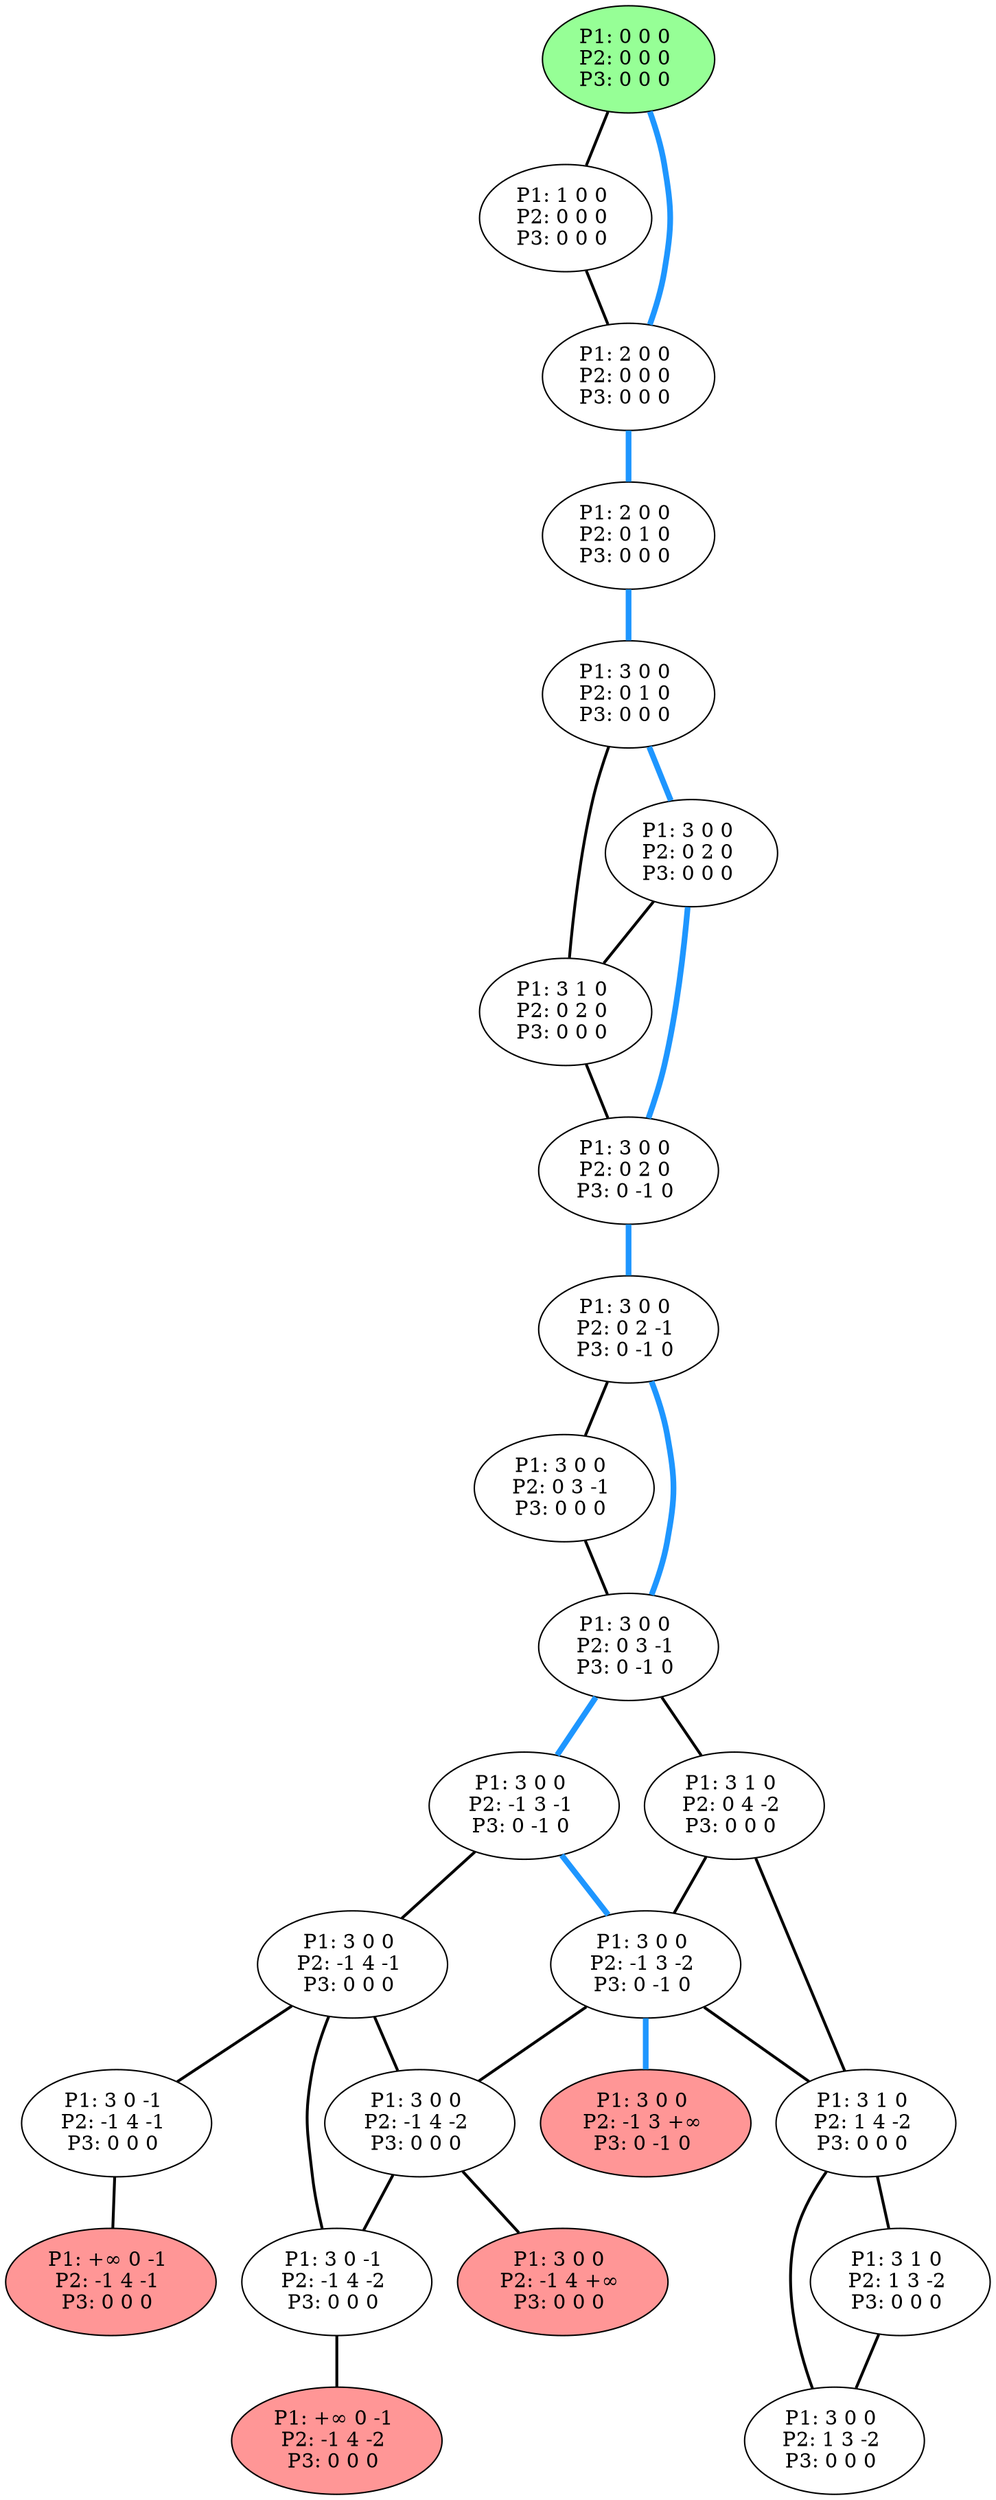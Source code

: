 graph G {
color = "black"
0 [label = "P1: 0 0 0 
P2: 0 0 0 
P3: 0 0 0 
",  style="filled", fillcolor = "#96FF96"];
1 [label = "P1: 1 0 0 
P2: 0 0 0 
P3: 0 0 0 
"];
2 [label = "P1: 2 0 0 
P2: 0 0 0 
P3: 0 0 0 
"];
3 [label = "P1: 2 0 0 
P2: 0 1 0 
P3: 0 0 0 
"];
4 [label = "P1: 3 0 0 
P2: 0 1 0 
P3: 0 0 0 
"];
5 [label = "P1: 3 0 0 
P2: 0 2 0 
P3: 0 0 0 
"];
6 [label = "P1: 3 1 0 
P2: 0 2 0 
P3: 0 0 0 
"];
7 [label = "P1: 3 0 0 
P2: 0 2 0 
P3: 0 -1 0 
"];
8 [label = "P1: 3 0 0 
P2: 0 2 -1 
P3: 0 -1 0 
"];
9 [label = "P1: 3 0 0 
P2: 0 3 -1 
P3: 0 0 0 
"];
10 [label = "P1: 3 0 0 
P2: 0 3 -1 
P3: 0 -1 0 
"];
11 [label = "P1: 3 0 0 
P2: -1 3 -1 
P3: 0 -1 0 
"];
12 [label = "P1: 3 1 0 
P2: 0 4 -2 
P3: 0 0 0 
"];
13 [label = "P1: 3 0 0 
P2: -1 4 -1 
P3: 0 0 0 
"];
14 [label = "P1: 3 0 0 
P2: -1 3 -2 
P3: 0 -1 0 
"];
1414 [label = "P1: 3 0 0 
P2: -1 3 +∞ 
P3: 0 -1 0 
",  style="filled", fillcolor = "#FF9696"];
15 [label = "P1: 3 1 0 
P2: 1 4 -2 
P3: 0 0 0 
"];
16 [label = "P1: 3 0 -1 
P2: -1 4 -1 
P3: 0 0 0 
"];
1616 [label = "P1: +∞ 0 -1 
P2: -1 4 -1 
P3: 0 0 0 
",  style="filled", fillcolor = "#FF9696"];
17 [label = "P1: 3 0 0 
P2: -1 4 -2 
P3: 0 0 0 
"];
1717 [label = "P1: 3 0 0 
P2: -1 4 +∞ 
P3: 0 0 0 
",  style="filled", fillcolor = "#FF9696"];
18 [label = "P1: 3 0 -1 
P2: -1 4 -2 
P3: 0 0 0 
"];
1818 [label = "P1: +∞ 0 -1 
P2: -1 4 -2 
P3: 0 0 0 
",  style="filled", fillcolor = "#FF9696"];
19 [label = "P1: 3 1 0 
P2: 1 3 -2 
P3: 0 0 0 
"];
20 [label = "P1: 3 0 0 
P2: 1 3 -2 
P3: 0 0 0 
"];
edge [style=bold];
0 -- 1 [color=black];
0 -- 2 [color="#1E96FF", penwidth=4.0];

1 -- 2 [color=black];

2 -- 3 [color="#1E96FF", penwidth=4.0];

3 -- 4 [color="#1E96FF", penwidth=4.0];

4 -- 5 [color="#1E96FF", penwidth=4.0];
4 -- 6 [color=black];

5 -- 6 [color=black];
5 -- 7 [color="#1E96FF", penwidth=4.0];

6 -- 7 [color=black];

7 -- 8 [color="#1E96FF", penwidth=4.0];

8 -- 9 [color=black];
8 -- 10 [color="#1E96FF", penwidth=4.0];

9 -- 10 [color=black];

10 -- 11 [color="#1E96FF", penwidth=4.0];
10 -- 12 [color=black];

11 -- 13 [color=black];
11 -- 14 [color="#1E96FF", penwidth=4.0];

12 -- 14 [color=black];
12 -- 15 [color=black];

13 -- 16 [color=black];
13 -- 17 [color=black];
13 -- 18 [color=black];

14 -- 17 [color=black];
14 -- 15 [color=black];

14 -- 1414 [color="#1E96FF", penwidth=4.0];
15 -- 19 [color=black];
15 -- 20 [color=black];


16 -- 1616 [color=black];
17 -- 18 [color=black];

17 -- 1717 [color=black];

18 -- 1818 [color=black];
19 -- 20 [color=black];


}
